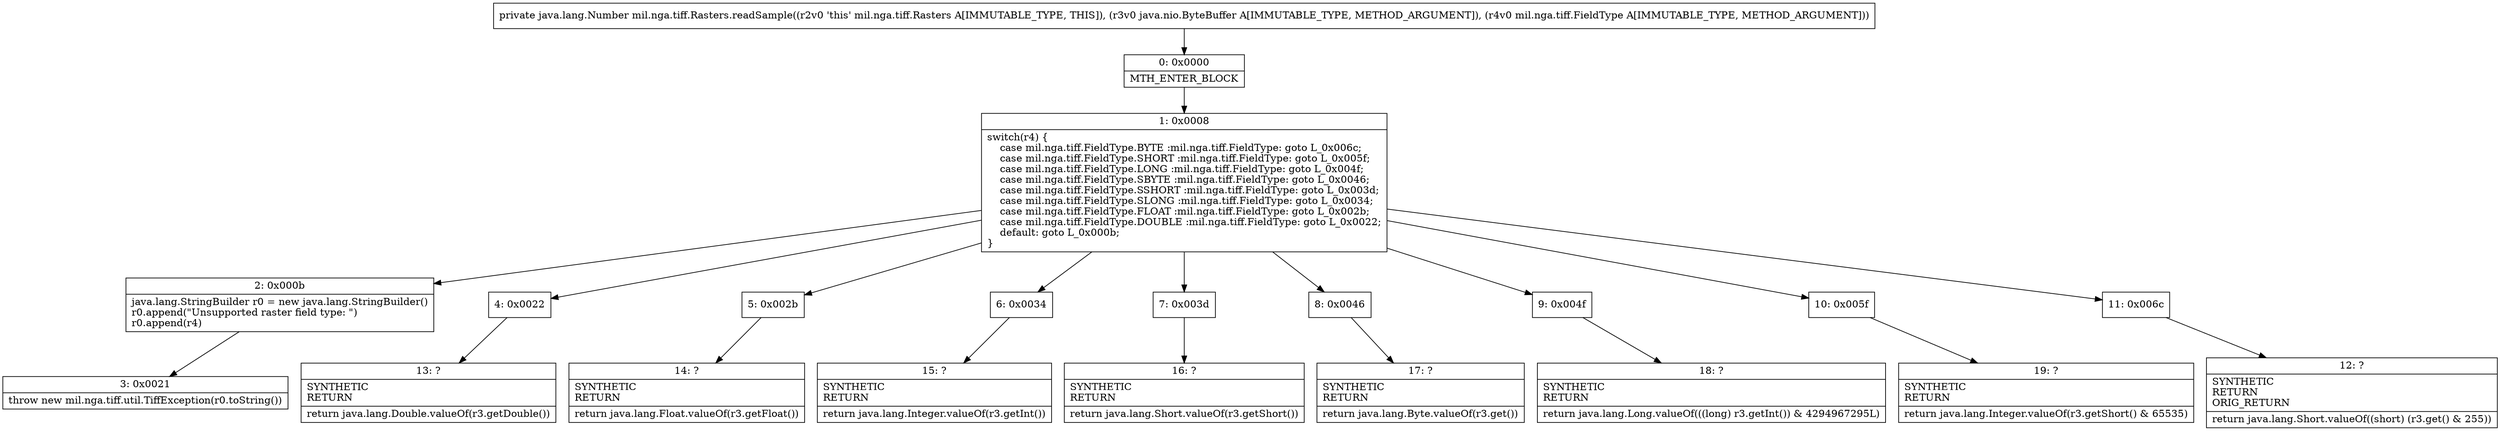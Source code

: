 digraph "CFG formil.nga.tiff.Rasters.readSample(Ljava\/nio\/ByteBuffer;Lmil\/nga\/tiff\/FieldType;)Ljava\/lang\/Number;" {
Node_0 [shape=record,label="{0\:\ 0x0000|MTH_ENTER_BLOCK\l}"];
Node_1 [shape=record,label="{1\:\ 0x0008|switch(r4) \{\l    case mil.nga.tiff.FieldType.BYTE :mil.nga.tiff.FieldType: goto L_0x006c;\l    case mil.nga.tiff.FieldType.SHORT :mil.nga.tiff.FieldType: goto L_0x005f;\l    case mil.nga.tiff.FieldType.LONG :mil.nga.tiff.FieldType: goto L_0x004f;\l    case mil.nga.tiff.FieldType.SBYTE :mil.nga.tiff.FieldType: goto L_0x0046;\l    case mil.nga.tiff.FieldType.SSHORT :mil.nga.tiff.FieldType: goto L_0x003d;\l    case mil.nga.tiff.FieldType.SLONG :mil.nga.tiff.FieldType: goto L_0x0034;\l    case mil.nga.tiff.FieldType.FLOAT :mil.nga.tiff.FieldType: goto L_0x002b;\l    case mil.nga.tiff.FieldType.DOUBLE :mil.nga.tiff.FieldType: goto L_0x0022;\l    default: goto L_0x000b;\l\}\l}"];
Node_2 [shape=record,label="{2\:\ 0x000b|java.lang.StringBuilder r0 = new java.lang.StringBuilder()\lr0.append(\"Unsupported raster field type: \")\lr0.append(r4)\l}"];
Node_3 [shape=record,label="{3\:\ 0x0021|throw new mil.nga.tiff.util.TiffException(r0.toString())\l}"];
Node_4 [shape=record,label="{4\:\ 0x0022}"];
Node_5 [shape=record,label="{5\:\ 0x002b}"];
Node_6 [shape=record,label="{6\:\ 0x0034}"];
Node_7 [shape=record,label="{7\:\ 0x003d}"];
Node_8 [shape=record,label="{8\:\ 0x0046}"];
Node_9 [shape=record,label="{9\:\ 0x004f}"];
Node_10 [shape=record,label="{10\:\ 0x005f}"];
Node_11 [shape=record,label="{11\:\ 0x006c}"];
Node_12 [shape=record,label="{12\:\ ?|SYNTHETIC\lRETURN\lORIG_RETURN\l|return java.lang.Short.valueOf((short) (r3.get() & 255))\l}"];
Node_13 [shape=record,label="{13\:\ ?|SYNTHETIC\lRETURN\l|return java.lang.Double.valueOf(r3.getDouble())\l}"];
Node_14 [shape=record,label="{14\:\ ?|SYNTHETIC\lRETURN\l|return java.lang.Float.valueOf(r3.getFloat())\l}"];
Node_15 [shape=record,label="{15\:\ ?|SYNTHETIC\lRETURN\l|return java.lang.Integer.valueOf(r3.getInt())\l}"];
Node_16 [shape=record,label="{16\:\ ?|SYNTHETIC\lRETURN\l|return java.lang.Short.valueOf(r3.getShort())\l}"];
Node_17 [shape=record,label="{17\:\ ?|SYNTHETIC\lRETURN\l|return java.lang.Byte.valueOf(r3.get())\l}"];
Node_18 [shape=record,label="{18\:\ ?|SYNTHETIC\lRETURN\l|return java.lang.Long.valueOf(((long) r3.getInt()) & 4294967295L)\l}"];
Node_19 [shape=record,label="{19\:\ ?|SYNTHETIC\lRETURN\l|return java.lang.Integer.valueOf(r3.getShort() & 65535)\l}"];
MethodNode[shape=record,label="{private java.lang.Number mil.nga.tiff.Rasters.readSample((r2v0 'this' mil.nga.tiff.Rasters A[IMMUTABLE_TYPE, THIS]), (r3v0 java.nio.ByteBuffer A[IMMUTABLE_TYPE, METHOD_ARGUMENT]), (r4v0 mil.nga.tiff.FieldType A[IMMUTABLE_TYPE, METHOD_ARGUMENT])) }"];
MethodNode -> Node_0;
Node_0 -> Node_1;
Node_1 -> Node_2;
Node_1 -> Node_4;
Node_1 -> Node_5;
Node_1 -> Node_6;
Node_1 -> Node_7;
Node_1 -> Node_8;
Node_1 -> Node_9;
Node_1 -> Node_10;
Node_1 -> Node_11;
Node_2 -> Node_3;
Node_4 -> Node_13;
Node_5 -> Node_14;
Node_6 -> Node_15;
Node_7 -> Node_16;
Node_8 -> Node_17;
Node_9 -> Node_18;
Node_10 -> Node_19;
Node_11 -> Node_12;
}

